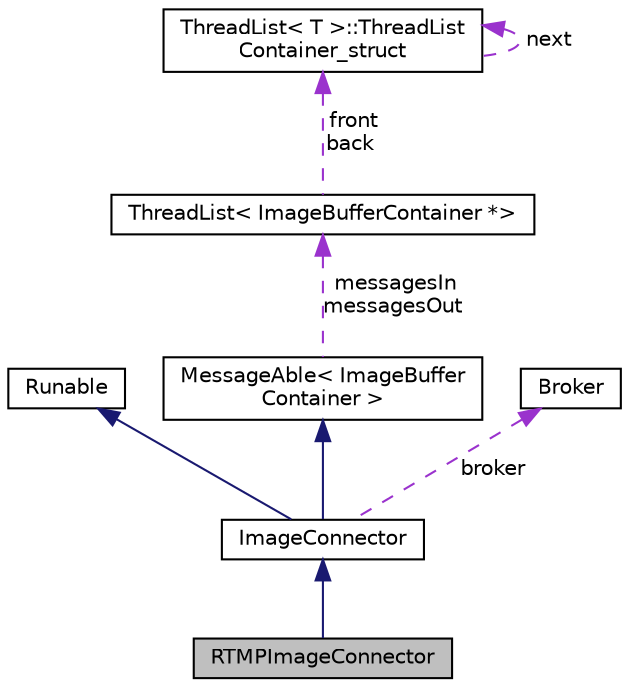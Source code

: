 digraph "RTMPImageConnector"
{
  edge [fontname="Helvetica",fontsize="10",labelfontname="Helvetica",labelfontsize="10"];
  node [fontname="Helvetica",fontsize="10",shape=record];
  Node4 [label="RTMPImageConnector",height=0.2,width=0.4,color="black", fillcolor="grey75", style="filled", fontcolor="black"];
  Node5 -> Node4 [dir="back",color="midnightblue",fontsize="10",style="solid",fontname="Helvetica"];
  Node5 [label="ImageConnector",height=0.2,width=0.4,color="black", fillcolor="white", style="filled",URL="$classImageConnector.html"];
  Node6 -> Node5 [dir="back",color="midnightblue",fontsize="10",style="solid",fontname="Helvetica"];
  Node6 [label="Runable",height=0.2,width=0.4,color="black", fillcolor="white", style="filled",URL="$classRunable.html"];
  Node7 -> Node5 [dir="back",color="midnightblue",fontsize="10",style="solid",fontname="Helvetica"];
  Node7 [label="MessageAble\< ImageBuffer\lContainer \>",height=0.2,width=0.4,color="black", fillcolor="white", style="filled",URL="$classMessageAble.html"];
  Node8 -> Node7 [dir="back",color="darkorchid3",fontsize="10",style="dashed",label=" messagesIn\nmessagesOut" ,fontname="Helvetica"];
  Node8 [label="ThreadList\< ImageBufferContainer *\>",height=0.2,width=0.4,color="black", fillcolor="white", style="filled",URL="$classThreadList.html"];
  Node9 -> Node8 [dir="back",color="darkorchid3",fontsize="10",style="dashed",label=" front\nback" ,fontname="Helvetica"];
  Node9 [label="ThreadList\< T \>::ThreadList\lContainer_struct",height=0.2,width=0.4,color="black", fillcolor="white", style="filled",URL="$structThreadList_1_1ThreadListContainer__struct.html"];
  Node9 -> Node9 [dir="back",color="darkorchid3",fontsize="10",style="dashed",label=" next" ,fontname="Helvetica"];
  Node10 -> Node5 [dir="back",color="darkorchid3",fontsize="10",style="dashed",label=" broker" ,fontname="Helvetica"];
  Node10 [label="Broker",height=0.2,width=0.4,color="black", fillcolor="white", style="filled",URL="$classBroker.html"];
}

